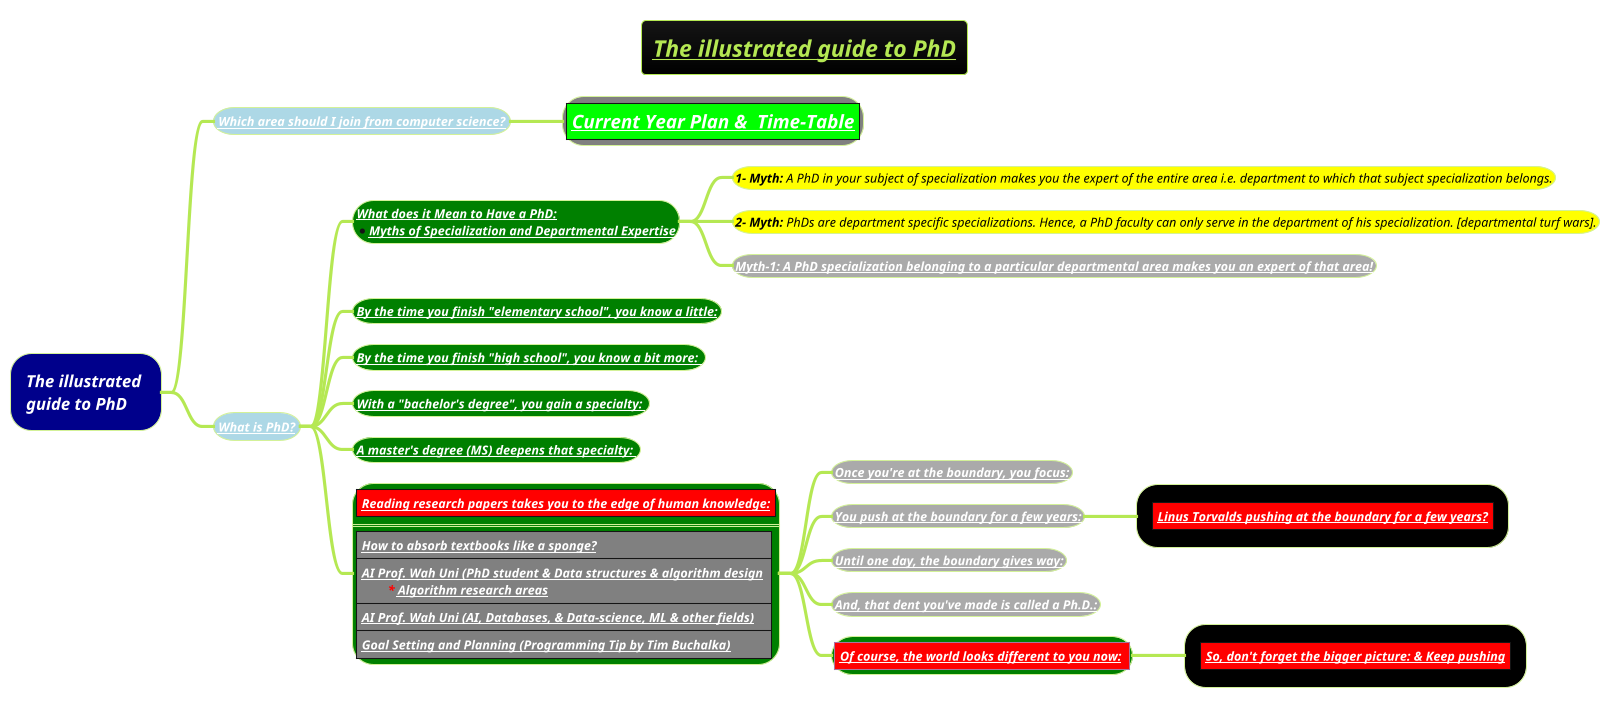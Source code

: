 @startmindmap
title =<i><b><u><size:18>The illustrated guide to PhD
!theme hacker

*[#darkblue] <i><color #white>The illustrated \n<i><color #white>guide to PhD
**[#lightblue] <i><color #black><size:12>[[docs/3-programming-languages/Venkat-Subramaniam/images/img_767.png Which area should I join from computer science?]]
***[#grey] |<#lime><i><color #black><size:18><b>[[docs/3-programming-languages/Venkat-Subramaniam/current-year-plan.puml Current Year Plan &  Time-Table]]|
**[#lightblue] <i><color #black><size:12>[[docs/3-programming-languages/Venkat-Subramaniam/images/img_65.png What is PhD?]]
***[#green]:<b><i><color #white><size:12>[[docs/3-programming-languages/Venkat-Subramaniam/images/img_65.png What does it Mean to Have a PhD:]]
*<b><i><color #white><size:12>[[docs/3-programming-languages/Venkat-Subramaniam/images/img_65.png Myths of Specialization and Departmental Expertise]];
****[#yellow] <i><color #black><size:12>**1- Myth:** A PhD in your subject of specialization makes you the expert of the entire area i.e. department to which that subject specialization belongs.
****[#yellow] <i><color #black><size:12>**2- Myth:** PhDs are department specific specializations. Hence, a PhD faculty can only serve in the department of his specialization. [departmental turf wars].
****[#a] <i><color #black><size:12><b>[[docs/3-programming-languages/Venkat-Subramaniam/images/img_65.png Myth-1: A PhD specialization belonging to a particular departmental area makes you an expert of that area!]]
***[#green] <b><i><color #black><size:12>[[docs/3-programming-languages/Venkat-Subramaniam/images/img_65.png By the time you finish "elementary school", you know a little:]]

***[#green] <b><i><color #black><size:12>[[docs/3-programming-languages/Venkat-Subramaniam/images/img_66.png By the time you finish "high school", you know a bit more: ]]
***[#green] <b><i><color #black><size:12>[[docs/3-programming-languages/Venkat-Subramaniam/images/img_67.png With a "bachelor's degree", you gain a specialty: ]]
***[#green] <b><i><color #black><size:12>[[docs/3-programming-languages/Venkat-Subramaniam/images/img_781.png A master's degree (MS) deepens that specialty: ]]
***[#green]:|<#red><b><i><color #black><size:12>[[docs/3-programming-languages/Venkat-Subramaniam/images/img_782.png Reading research papers takes you to the edge of human knowledge:]]|
====
|<#grey><b><i><color #black><size:12>[[docs/3-programming-languages/Venkat-Subramaniam/images/img_809.png How to absorb textbooks like a sponge?]]|
|<#grey><b><i><color #black><size:12>[[docs/3-programming-languages/Venkat-Subramaniam/images/img_810.png AI Prof. Wah Uni (PhD student & Data structures & algorithm design]] \n\t<b><i><color #red>* <size:12>[[docs/3-programming-languages/Venkat-Subramaniam/images/img_812.png Algorithm research areas]]|
|<#grey><b><i><color #black><size:12>[[docs/3-programming-languages/Venkat-Subramaniam/images/img_810.png AI Prof. Wah Uni (AI, Databases, & Data-science, ML & other fields)]]|
|<#grey><b><i><color #black><size:12>[[docs/3-programming-languages/Venkat-Subramaniam/images/img_811.png Goal Setting and Planning (Programming Tip by Tim Buchalka)]]|;
****[#a] <b><i><color #black><size:12>[[docs/3-programming-languages/Venkat-Subramaniam/images/img_782.png Once you're at the boundary, you focus:]]
****[#a] <b><i><color #black><size:12>[[docs/3-programming-languages/Venkat-Subramaniam/images/img_783.png You push at the boundary for a few years:]]
*****[#black] |<#red><b><i><color #black><size:12>[[docs/3-programming-languages/Venkat-Subramaniam/images/img_785.png Linus Torvalds pushing at the boundary for a few years?]]|
****[#a] <b><i><color #black><size:12>[[docs/3-programming-languages/Venkat-Subramaniam/images/img_783.png Until one day, the boundary gives way:]]
****[#a] <b><i><color #black><size:12>[[docs/3-programming-languages/Venkat-Subramaniam/images/img_783.png And, that dent you've made is called a Ph.D.:]]
****[#green] |<#red><b><i><color #white><size:12>[[docs/3-programming-languages/Venkat-Subramaniam/images/img_784.png Of course, the world looks different to you now:]] |
*****[#black] |<#red><b><i><color #white><size:12>[[docs/3-programming-languages/Venkat-Subramaniam/images/img_785.png So, don't forget the bigger picture: & Keep pushing]]|


@endmindmap
